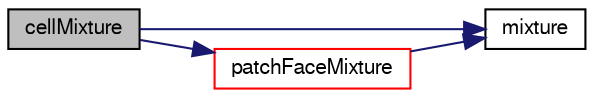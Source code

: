 digraph "cellMixture"
{
  bgcolor="transparent";
  edge [fontname="FreeSans",fontsize="10",labelfontname="FreeSans",labelfontsize="10"];
  node [fontname="FreeSans",fontsize="10",shape=record];
  rankdir="LR";
  Node18 [label="cellMixture",height=0.2,width=0.4,color="black", fillcolor="grey75", style="filled", fontcolor="black"];
  Node18 -> Node19 [color="midnightblue",fontsize="10",style="solid",fontname="FreeSans"];
  Node19 [label="mixture",height=0.2,width=0.4,color="black",URL="$a30134.html#a2bd9c5750715219cd1c18211236020d3"];
  Node18 -> Node20 [color="midnightblue",fontsize="10",style="solid",fontname="FreeSans"];
  Node20 [label="patchFaceMixture",height=0.2,width=0.4,color="red",URL="$a30134.html#a3837d5effc02e5f6f3fbc6cab0926ab7"];
  Node20 -> Node19 [color="midnightblue",fontsize="10",style="solid",fontname="FreeSans"];
}
